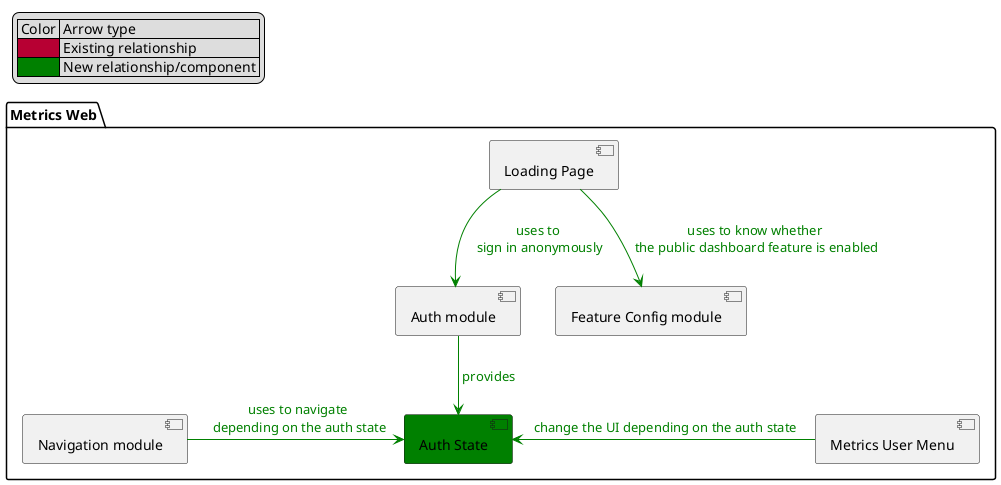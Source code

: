 @startuml public_dashboard_architecture_components_diagram

legend top left
    | Color | Arrow type |
    |<#B70033>| Existing relationship |
    |<#Green>| New relationship/component |
endlegend


package "Metrics Web" {
    component "Loading Page" as loading_page
    component "Auth module" as auth
    component "Feature Config module" as feature_config
    component "Navigation module" as navigation
    component "Auth State" as auth_state #Green
    component "Metrics User Menu" as user_menu
}

auth -[#Green]-> auth_state: <color:green> provides
loading_page -[#Green]-> feature_config: <color:green> uses to know whether\n <color:green> the public dashboard feature is enabled
loading_page -[#Green]-> auth: <color:green> uses to\n <color:green> sign in anonymously
navigation -[#Green]> auth_state: <color:green> uses to navigate\n <color:green> depending on the auth state
user_menu -[#Green]left-> auth_state: <color:green> change the UI depending on the auth state

@enduml

